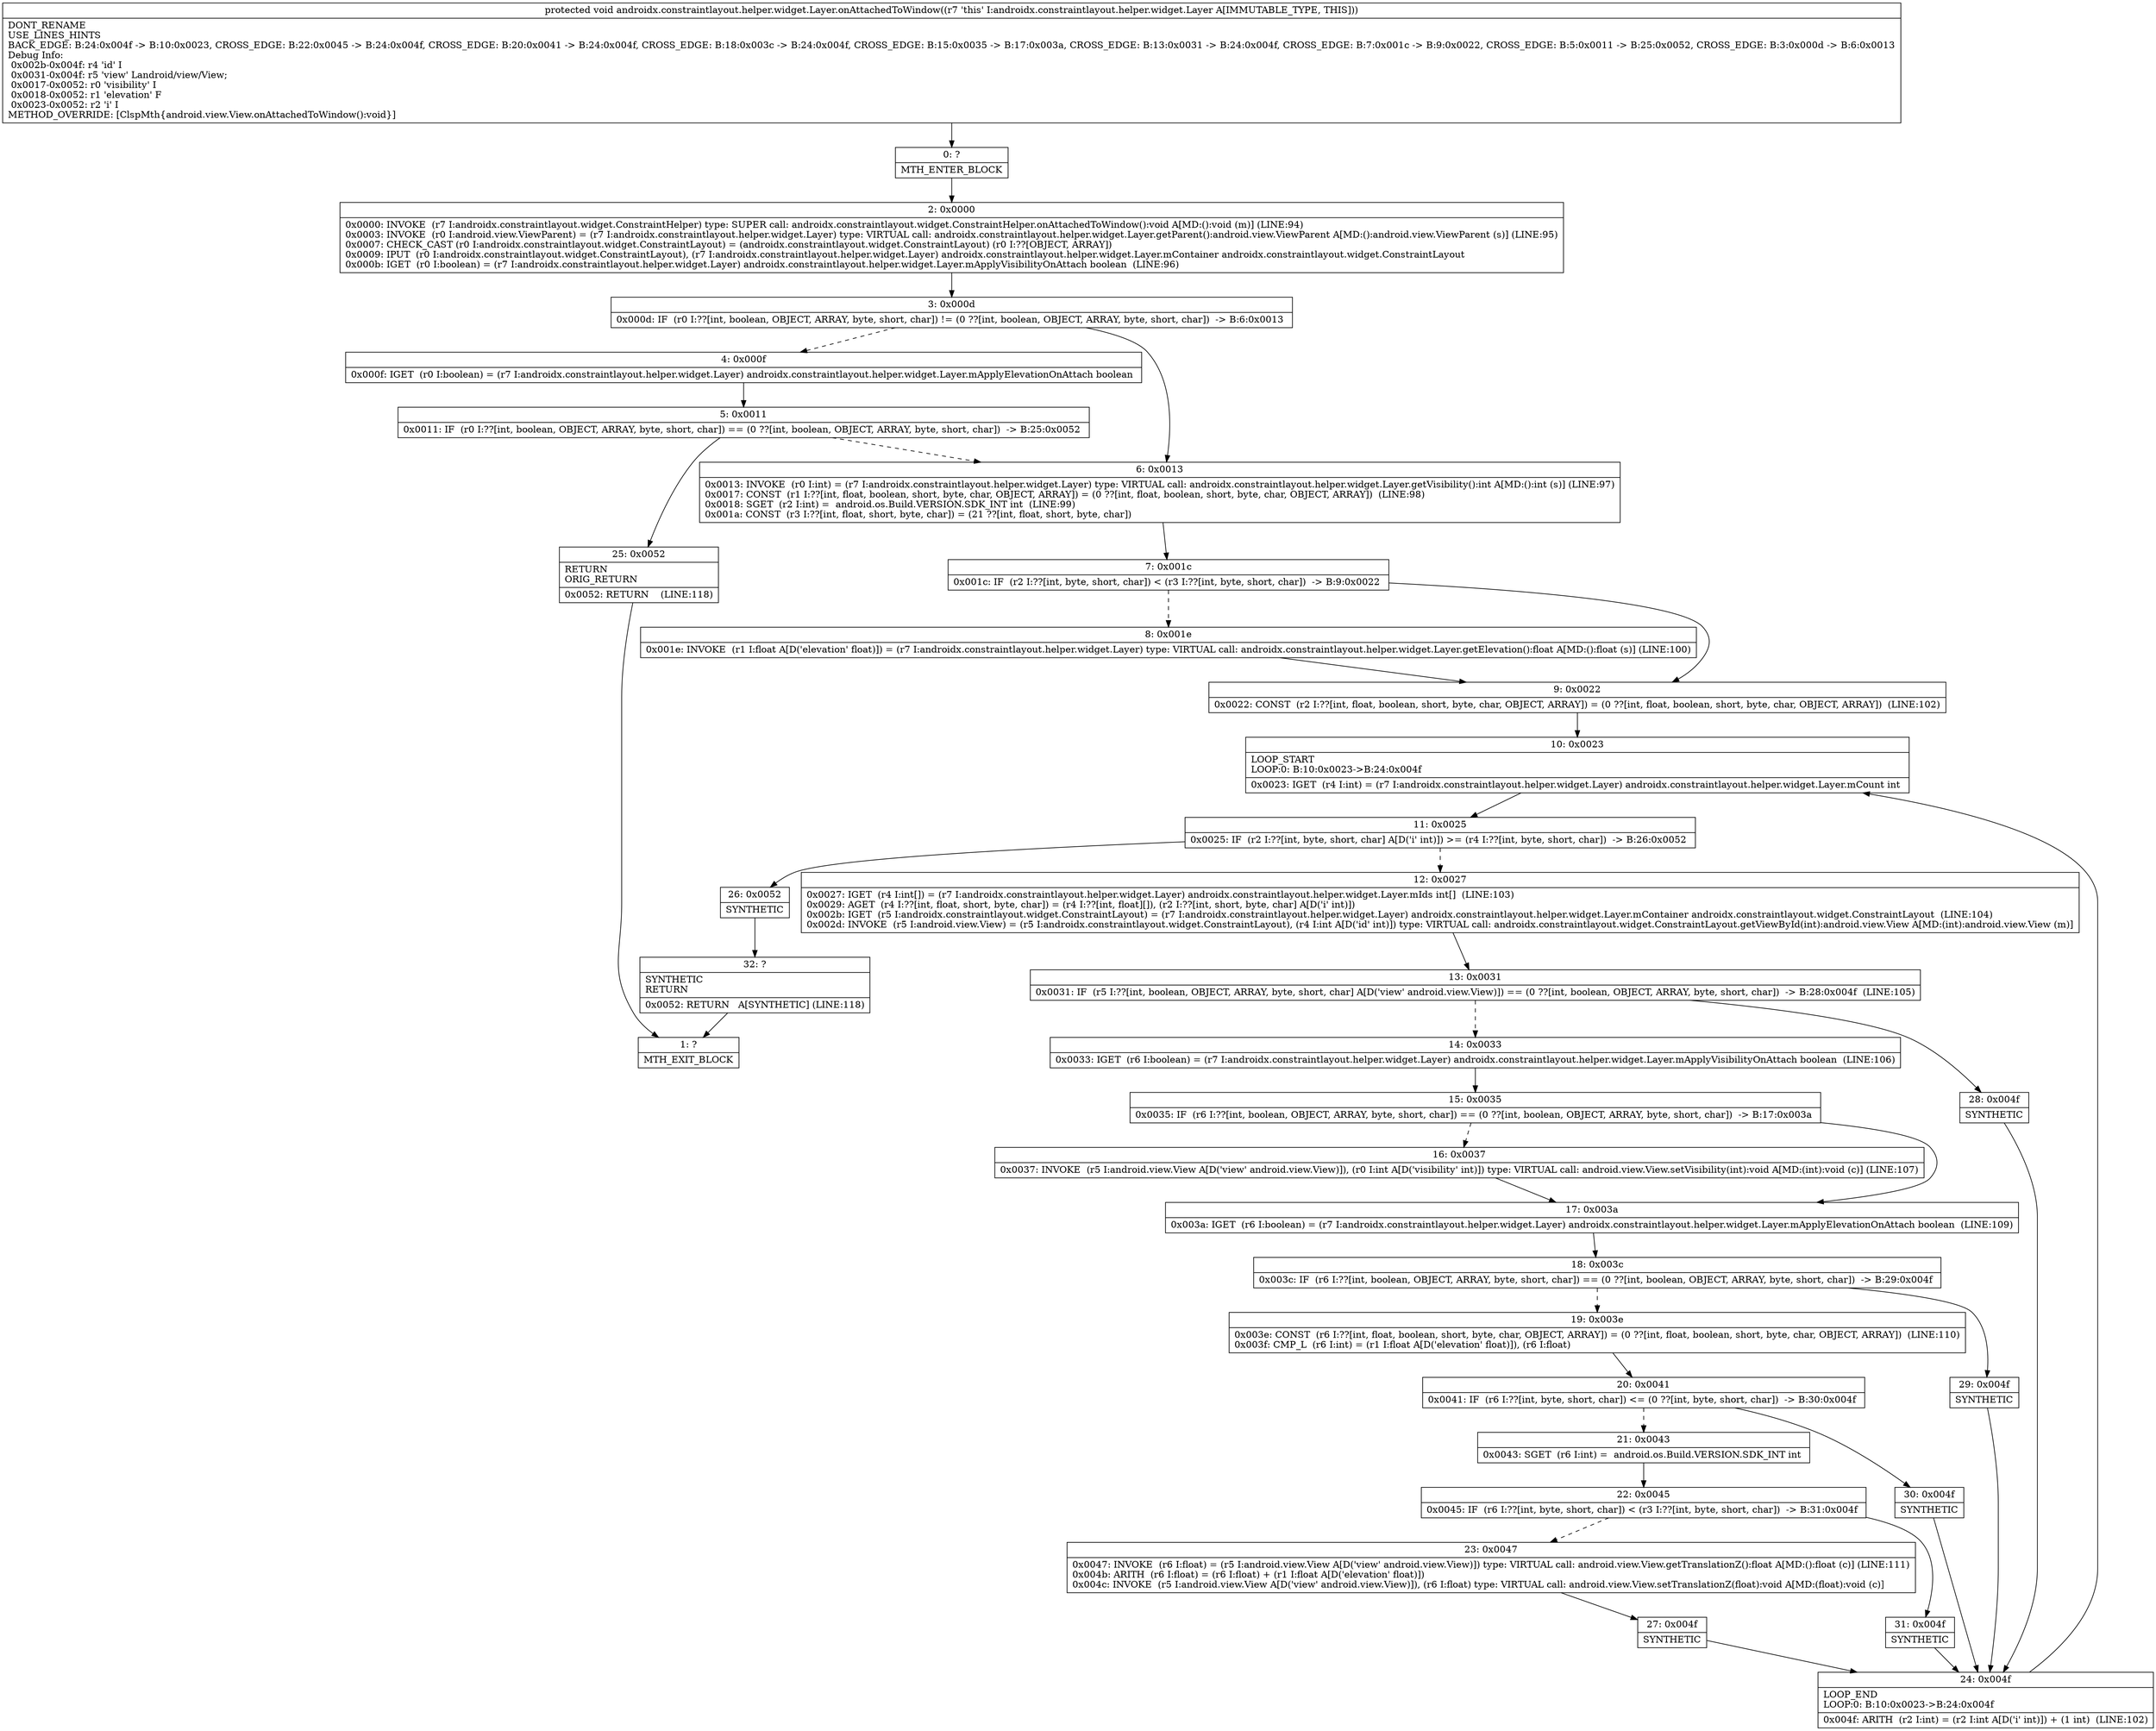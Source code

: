 digraph "CFG forandroidx.constraintlayout.helper.widget.Layer.onAttachedToWindow()V" {
Node_0 [shape=record,label="{0\:\ ?|MTH_ENTER_BLOCK\l}"];
Node_2 [shape=record,label="{2\:\ 0x0000|0x0000: INVOKE  (r7 I:androidx.constraintlayout.widget.ConstraintHelper) type: SUPER call: androidx.constraintlayout.widget.ConstraintHelper.onAttachedToWindow():void A[MD:():void (m)] (LINE:94)\l0x0003: INVOKE  (r0 I:android.view.ViewParent) = (r7 I:androidx.constraintlayout.helper.widget.Layer) type: VIRTUAL call: androidx.constraintlayout.helper.widget.Layer.getParent():android.view.ViewParent A[MD:():android.view.ViewParent (s)] (LINE:95)\l0x0007: CHECK_CAST (r0 I:androidx.constraintlayout.widget.ConstraintLayout) = (androidx.constraintlayout.widget.ConstraintLayout) (r0 I:??[OBJECT, ARRAY]) \l0x0009: IPUT  (r0 I:androidx.constraintlayout.widget.ConstraintLayout), (r7 I:androidx.constraintlayout.helper.widget.Layer) androidx.constraintlayout.helper.widget.Layer.mContainer androidx.constraintlayout.widget.ConstraintLayout \l0x000b: IGET  (r0 I:boolean) = (r7 I:androidx.constraintlayout.helper.widget.Layer) androidx.constraintlayout.helper.widget.Layer.mApplyVisibilityOnAttach boolean  (LINE:96)\l}"];
Node_3 [shape=record,label="{3\:\ 0x000d|0x000d: IF  (r0 I:??[int, boolean, OBJECT, ARRAY, byte, short, char]) != (0 ??[int, boolean, OBJECT, ARRAY, byte, short, char])  \-\> B:6:0x0013 \l}"];
Node_4 [shape=record,label="{4\:\ 0x000f|0x000f: IGET  (r0 I:boolean) = (r7 I:androidx.constraintlayout.helper.widget.Layer) androidx.constraintlayout.helper.widget.Layer.mApplyElevationOnAttach boolean \l}"];
Node_5 [shape=record,label="{5\:\ 0x0011|0x0011: IF  (r0 I:??[int, boolean, OBJECT, ARRAY, byte, short, char]) == (0 ??[int, boolean, OBJECT, ARRAY, byte, short, char])  \-\> B:25:0x0052 \l}"];
Node_25 [shape=record,label="{25\:\ 0x0052|RETURN\lORIG_RETURN\l|0x0052: RETURN    (LINE:118)\l}"];
Node_1 [shape=record,label="{1\:\ ?|MTH_EXIT_BLOCK\l}"];
Node_6 [shape=record,label="{6\:\ 0x0013|0x0013: INVOKE  (r0 I:int) = (r7 I:androidx.constraintlayout.helper.widget.Layer) type: VIRTUAL call: androidx.constraintlayout.helper.widget.Layer.getVisibility():int A[MD:():int (s)] (LINE:97)\l0x0017: CONST  (r1 I:??[int, float, boolean, short, byte, char, OBJECT, ARRAY]) = (0 ??[int, float, boolean, short, byte, char, OBJECT, ARRAY])  (LINE:98)\l0x0018: SGET  (r2 I:int) =  android.os.Build.VERSION.SDK_INT int  (LINE:99)\l0x001a: CONST  (r3 I:??[int, float, short, byte, char]) = (21 ??[int, float, short, byte, char]) \l}"];
Node_7 [shape=record,label="{7\:\ 0x001c|0x001c: IF  (r2 I:??[int, byte, short, char]) \< (r3 I:??[int, byte, short, char])  \-\> B:9:0x0022 \l}"];
Node_8 [shape=record,label="{8\:\ 0x001e|0x001e: INVOKE  (r1 I:float A[D('elevation' float)]) = (r7 I:androidx.constraintlayout.helper.widget.Layer) type: VIRTUAL call: androidx.constraintlayout.helper.widget.Layer.getElevation():float A[MD:():float (s)] (LINE:100)\l}"];
Node_9 [shape=record,label="{9\:\ 0x0022|0x0022: CONST  (r2 I:??[int, float, boolean, short, byte, char, OBJECT, ARRAY]) = (0 ??[int, float, boolean, short, byte, char, OBJECT, ARRAY])  (LINE:102)\l}"];
Node_10 [shape=record,label="{10\:\ 0x0023|LOOP_START\lLOOP:0: B:10:0x0023\-\>B:24:0x004f\l|0x0023: IGET  (r4 I:int) = (r7 I:androidx.constraintlayout.helper.widget.Layer) androidx.constraintlayout.helper.widget.Layer.mCount int \l}"];
Node_11 [shape=record,label="{11\:\ 0x0025|0x0025: IF  (r2 I:??[int, byte, short, char] A[D('i' int)]) \>= (r4 I:??[int, byte, short, char])  \-\> B:26:0x0052 \l}"];
Node_12 [shape=record,label="{12\:\ 0x0027|0x0027: IGET  (r4 I:int[]) = (r7 I:androidx.constraintlayout.helper.widget.Layer) androidx.constraintlayout.helper.widget.Layer.mIds int[]  (LINE:103)\l0x0029: AGET  (r4 I:??[int, float, short, byte, char]) = (r4 I:??[int, float][]), (r2 I:??[int, short, byte, char] A[D('i' int)]) \l0x002b: IGET  (r5 I:androidx.constraintlayout.widget.ConstraintLayout) = (r7 I:androidx.constraintlayout.helper.widget.Layer) androidx.constraintlayout.helper.widget.Layer.mContainer androidx.constraintlayout.widget.ConstraintLayout  (LINE:104)\l0x002d: INVOKE  (r5 I:android.view.View) = (r5 I:androidx.constraintlayout.widget.ConstraintLayout), (r4 I:int A[D('id' int)]) type: VIRTUAL call: androidx.constraintlayout.widget.ConstraintLayout.getViewById(int):android.view.View A[MD:(int):android.view.View (m)]\l}"];
Node_13 [shape=record,label="{13\:\ 0x0031|0x0031: IF  (r5 I:??[int, boolean, OBJECT, ARRAY, byte, short, char] A[D('view' android.view.View)]) == (0 ??[int, boolean, OBJECT, ARRAY, byte, short, char])  \-\> B:28:0x004f  (LINE:105)\l}"];
Node_14 [shape=record,label="{14\:\ 0x0033|0x0033: IGET  (r6 I:boolean) = (r7 I:androidx.constraintlayout.helper.widget.Layer) androidx.constraintlayout.helper.widget.Layer.mApplyVisibilityOnAttach boolean  (LINE:106)\l}"];
Node_15 [shape=record,label="{15\:\ 0x0035|0x0035: IF  (r6 I:??[int, boolean, OBJECT, ARRAY, byte, short, char]) == (0 ??[int, boolean, OBJECT, ARRAY, byte, short, char])  \-\> B:17:0x003a \l}"];
Node_16 [shape=record,label="{16\:\ 0x0037|0x0037: INVOKE  (r5 I:android.view.View A[D('view' android.view.View)]), (r0 I:int A[D('visibility' int)]) type: VIRTUAL call: android.view.View.setVisibility(int):void A[MD:(int):void (c)] (LINE:107)\l}"];
Node_17 [shape=record,label="{17\:\ 0x003a|0x003a: IGET  (r6 I:boolean) = (r7 I:androidx.constraintlayout.helper.widget.Layer) androidx.constraintlayout.helper.widget.Layer.mApplyElevationOnAttach boolean  (LINE:109)\l}"];
Node_18 [shape=record,label="{18\:\ 0x003c|0x003c: IF  (r6 I:??[int, boolean, OBJECT, ARRAY, byte, short, char]) == (0 ??[int, boolean, OBJECT, ARRAY, byte, short, char])  \-\> B:29:0x004f \l}"];
Node_19 [shape=record,label="{19\:\ 0x003e|0x003e: CONST  (r6 I:??[int, float, boolean, short, byte, char, OBJECT, ARRAY]) = (0 ??[int, float, boolean, short, byte, char, OBJECT, ARRAY])  (LINE:110)\l0x003f: CMP_L  (r6 I:int) = (r1 I:float A[D('elevation' float)]), (r6 I:float) \l}"];
Node_20 [shape=record,label="{20\:\ 0x0041|0x0041: IF  (r6 I:??[int, byte, short, char]) \<= (0 ??[int, byte, short, char])  \-\> B:30:0x004f \l}"];
Node_21 [shape=record,label="{21\:\ 0x0043|0x0043: SGET  (r6 I:int) =  android.os.Build.VERSION.SDK_INT int \l}"];
Node_22 [shape=record,label="{22\:\ 0x0045|0x0045: IF  (r6 I:??[int, byte, short, char]) \< (r3 I:??[int, byte, short, char])  \-\> B:31:0x004f \l}"];
Node_23 [shape=record,label="{23\:\ 0x0047|0x0047: INVOKE  (r6 I:float) = (r5 I:android.view.View A[D('view' android.view.View)]) type: VIRTUAL call: android.view.View.getTranslationZ():float A[MD:():float (c)] (LINE:111)\l0x004b: ARITH  (r6 I:float) = (r6 I:float) + (r1 I:float A[D('elevation' float)]) \l0x004c: INVOKE  (r5 I:android.view.View A[D('view' android.view.View)]), (r6 I:float) type: VIRTUAL call: android.view.View.setTranslationZ(float):void A[MD:(float):void (c)]\l}"];
Node_27 [shape=record,label="{27\:\ 0x004f|SYNTHETIC\l}"];
Node_24 [shape=record,label="{24\:\ 0x004f|LOOP_END\lLOOP:0: B:10:0x0023\-\>B:24:0x004f\l|0x004f: ARITH  (r2 I:int) = (r2 I:int A[D('i' int)]) + (1 int)  (LINE:102)\l}"];
Node_31 [shape=record,label="{31\:\ 0x004f|SYNTHETIC\l}"];
Node_30 [shape=record,label="{30\:\ 0x004f|SYNTHETIC\l}"];
Node_29 [shape=record,label="{29\:\ 0x004f|SYNTHETIC\l}"];
Node_28 [shape=record,label="{28\:\ 0x004f|SYNTHETIC\l}"];
Node_26 [shape=record,label="{26\:\ 0x0052|SYNTHETIC\l}"];
Node_32 [shape=record,label="{32\:\ ?|SYNTHETIC\lRETURN\l|0x0052: RETURN   A[SYNTHETIC] (LINE:118)\l}"];
MethodNode[shape=record,label="{protected void androidx.constraintlayout.helper.widget.Layer.onAttachedToWindow((r7 'this' I:androidx.constraintlayout.helper.widget.Layer A[IMMUTABLE_TYPE, THIS]))  | DONT_RENAME\lUSE_LINES_HINTS\lBACK_EDGE: B:24:0x004f \-\> B:10:0x0023, CROSS_EDGE: B:22:0x0045 \-\> B:24:0x004f, CROSS_EDGE: B:20:0x0041 \-\> B:24:0x004f, CROSS_EDGE: B:18:0x003c \-\> B:24:0x004f, CROSS_EDGE: B:15:0x0035 \-\> B:17:0x003a, CROSS_EDGE: B:13:0x0031 \-\> B:24:0x004f, CROSS_EDGE: B:7:0x001c \-\> B:9:0x0022, CROSS_EDGE: B:5:0x0011 \-\> B:25:0x0052, CROSS_EDGE: B:3:0x000d \-\> B:6:0x0013\lDebug Info:\l  0x002b\-0x004f: r4 'id' I\l  0x0031\-0x004f: r5 'view' Landroid\/view\/View;\l  0x0017\-0x0052: r0 'visibility' I\l  0x0018\-0x0052: r1 'elevation' F\l  0x0023\-0x0052: r2 'i' I\lMETHOD_OVERRIDE: [ClspMth\{android.view.View.onAttachedToWindow():void\}]\l}"];
MethodNode -> Node_0;Node_0 -> Node_2;
Node_2 -> Node_3;
Node_3 -> Node_4[style=dashed];
Node_3 -> Node_6;
Node_4 -> Node_5;
Node_5 -> Node_6[style=dashed];
Node_5 -> Node_25;
Node_25 -> Node_1;
Node_6 -> Node_7;
Node_7 -> Node_8[style=dashed];
Node_7 -> Node_9;
Node_8 -> Node_9;
Node_9 -> Node_10;
Node_10 -> Node_11;
Node_11 -> Node_12[style=dashed];
Node_11 -> Node_26;
Node_12 -> Node_13;
Node_13 -> Node_14[style=dashed];
Node_13 -> Node_28;
Node_14 -> Node_15;
Node_15 -> Node_16[style=dashed];
Node_15 -> Node_17;
Node_16 -> Node_17;
Node_17 -> Node_18;
Node_18 -> Node_19[style=dashed];
Node_18 -> Node_29;
Node_19 -> Node_20;
Node_20 -> Node_21[style=dashed];
Node_20 -> Node_30;
Node_21 -> Node_22;
Node_22 -> Node_23[style=dashed];
Node_22 -> Node_31;
Node_23 -> Node_27;
Node_27 -> Node_24;
Node_24 -> Node_10;
Node_31 -> Node_24;
Node_30 -> Node_24;
Node_29 -> Node_24;
Node_28 -> Node_24;
Node_26 -> Node_32;
Node_32 -> Node_1;
}


